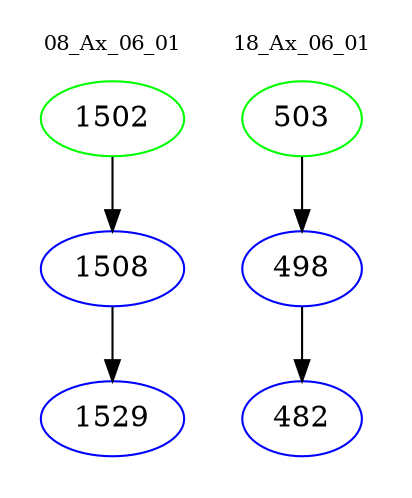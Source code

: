 digraph{
subgraph cluster_0 {
color = white
label = "08_Ax_06_01";
fontsize=10;
T0_1502 [label="1502", color="green"]
T0_1502 -> T0_1508 [color="black"]
T0_1508 [label="1508", color="blue"]
T0_1508 -> T0_1529 [color="black"]
T0_1529 [label="1529", color="blue"]
}
subgraph cluster_1 {
color = white
label = "18_Ax_06_01";
fontsize=10;
T1_503 [label="503", color="green"]
T1_503 -> T1_498 [color="black"]
T1_498 [label="498", color="blue"]
T1_498 -> T1_482 [color="black"]
T1_482 [label="482", color="blue"]
}
}
